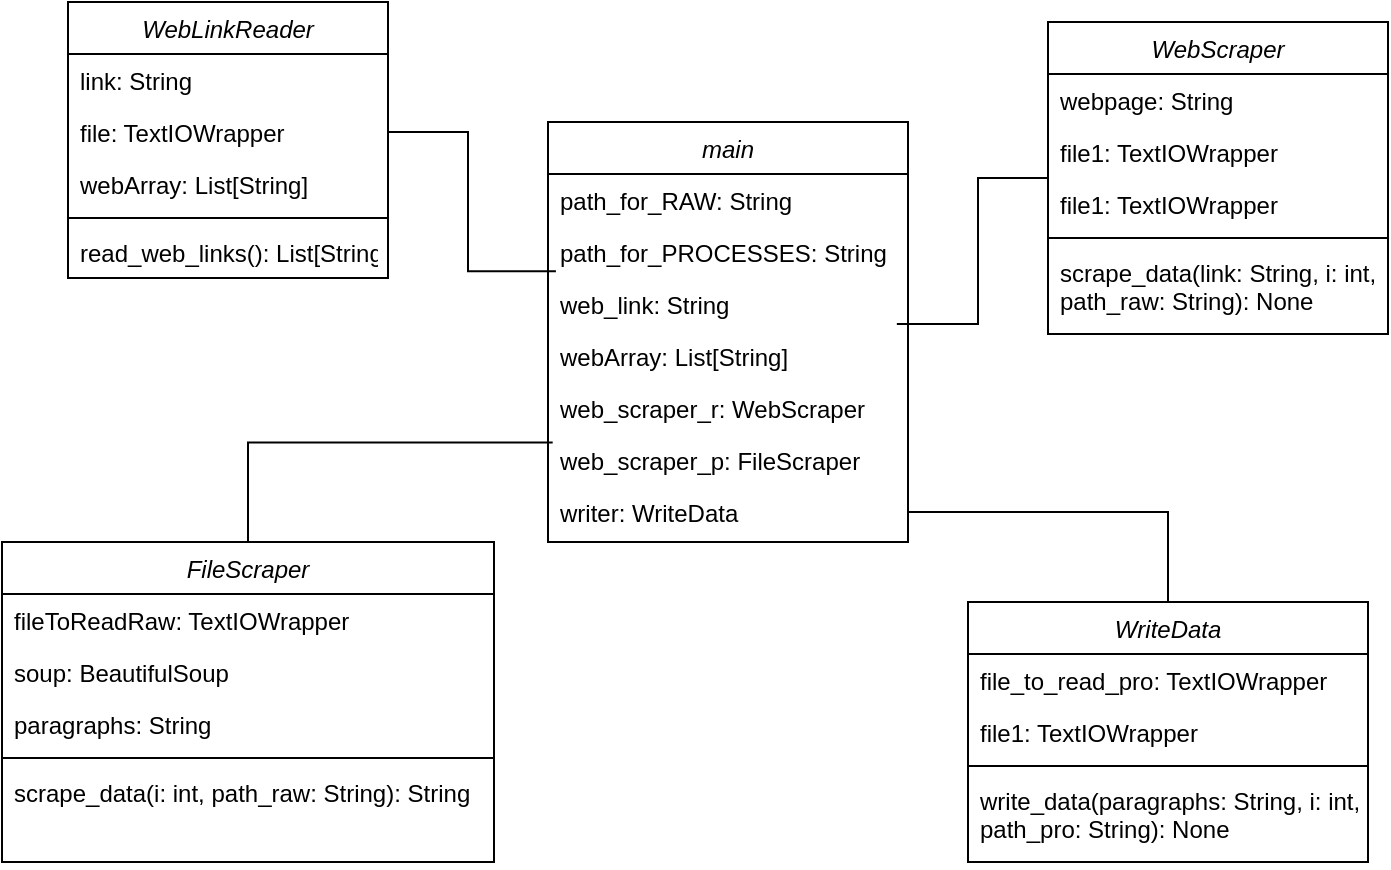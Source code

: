 <mxfile version="24.0.4" type="google">
  <diagram id="C5RBs43oDa-KdzZeNtuy" name="Page-1">
    <mxGraphModel grid="1" page="1" gridSize="10" guides="1" tooltips="1" connect="1" arrows="1" fold="1" pageScale="1" pageWidth="827" pageHeight="1169" background="#ffffff" math="0" shadow="0">
      <root>
        <mxCell id="WIyWlLk6GJQsqaUBKTNV-0" />
        <mxCell id="WIyWlLk6GJQsqaUBKTNV-1" parent="WIyWlLk6GJQsqaUBKTNV-0" />
        <mxCell id="QLm9PuiO5INwxQOY7RTl-0" value="main&#xa;" style="swimlane;fontStyle=2;align=center;verticalAlign=top;childLayout=stackLayout;horizontal=1;startSize=26;horizontalStack=0;resizeParent=1;resizeLast=0;collapsible=1;marginBottom=0;rounded=0;shadow=0;strokeWidth=1;" vertex="1" parent="WIyWlLk6GJQsqaUBKTNV-1">
          <mxGeometry x="350" y="660" width="180" height="210" as="geometry">
            <mxRectangle x="230" y="140" width="160" height="26" as="alternateBounds" />
          </mxGeometry>
        </mxCell>
        <mxCell id="QLm9PuiO5INwxQOY7RTl-1" value="path_for_RAW: String" style="text;align=left;verticalAlign=top;spacingLeft=4;spacingRight=4;overflow=hidden;rotatable=0;points=[[0,0.5],[1,0.5]];portConstraint=eastwest;" vertex="1" parent="QLm9PuiO5INwxQOY7RTl-0">
          <mxGeometry y="26" width="180" height="26" as="geometry" />
        </mxCell>
        <mxCell id="QLm9PuiO5INwxQOY7RTl-2" value="path_for_PROCESSES: String" style="text;align=left;verticalAlign=top;spacingLeft=4;spacingRight=4;overflow=hidden;rotatable=0;points=[[0,0.5],[1,0.5]];portConstraint=eastwest;rounded=0;shadow=0;html=0;" vertex="1" parent="QLm9PuiO5INwxQOY7RTl-0">
          <mxGeometry y="52" width="180" height="26" as="geometry" />
        </mxCell>
        <mxCell id="QLm9PuiO5INwxQOY7RTl-30" value="web_link: String" style="text;align=left;verticalAlign=top;spacingLeft=4;spacingRight=4;overflow=hidden;rotatable=0;points=[[0,0.5],[1,0.5]];portConstraint=eastwest;rounded=0;shadow=0;html=0;" vertex="1" parent="QLm9PuiO5INwxQOY7RTl-0">
          <mxGeometry y="78" width="180" height="26" as="geometry" />
        </mxCell>
        <mxCell id="QLm9PuiO5INwxQOY7RTl-32" value="webArray: List[String]" style="text;align=left;verticalAlign=top;spacingLeft=4;spacingRight=4;overflow=hidden;rotatable=0;points=[[0,0.5],[1,0.5]];portConstraint=eastwest;rounded=0;shadow=0;html=0;" vertex="1" parent="QLm9PuiO5INwxQOY7RTl-0">
          <mxGeometry y="104" width="180" height="26" as="geometry" />
        </mxCell>
        <mxCell id="QLm9PuiO5INwxQOY7RTl-33" value="web_scraper_r: WebScraper" style="text;align=left;verticalAlign=top;spacingLeft=4;spacingRight=4;overflow=hidden;rotatable=0;points=[[0,0.5],[1,0.5]];portConstraint=eastwest;rounded=0;shadow=0;html=0;" vertex="1" parent="QLm9PuiO5INwxQOY7RTl-0">
          <mxGeometry y="130" width="180" height="26" as="geometry" />
        </mxCell>
        <mxCell id="QLm9PuiO5INwxQOY7RTl-31" value="web_scraper_p: FileScraper" style="text;align=left;verticalAlign=top;spacingLeft=4;spacingRight=4;overflow=hidden;rotatable=0;points=[[0,0.5],[1,0.5]];portConstraint=eastwest;rounded=0;shadow=0;html=0;" vertex="1" parent="QLm9PuiO5INwxQOY7RTl-0">
          <mxGeometry y="156" width="180" height="26" as="geometry" />
        </mxCell>
        <mxCell id="QLm9PuiO5INwxQOY7RTl-3" value="writer: WriteData" style="text;align=left;verticalAlign=top;spacingLeft=4;spacingRight=4;overflow=hidden;rotatable=0;points=[[0,0.5],[1,0.5]];portConstraint=eastwest;rounded=0;shadow=0;html=0;" vertex="1" parent="QLm9PuiO5INwxQOY7RTl-0">
          <mxGeometry y="182" width="180" height="26" as="geometry" />
        </mxCell>
        <mxCell id="QLm9PuiO5INwxQOY7RTl-45" style="edgeStyle=orthogonalEdgeStyle;rounded=0;orthogonalLoop=1;jettySize=auto;html=1;entryX=1;entryY=0.5;entryDx=0;entryDy=0;endArrow=none;endFill=0;" edge="1" parent="WIyWlLk6GJQsqaUBKTNV-1" source="QLm9PuiO5INwxQOY7RTl-6" target="QLm9PuiO5INwxQOY7RTl-3">
          <mxGeometry relative="1" as="geometry" />
        </mxCell>
        <mxCell id="QLm9PuiO5INwxQOY7RTl-6" value="WriteData" style="swimlane;fontStyle=2;align=center;verticalAlign=top;childLayout=stackLayout;horizontal=1;startSize=26;horizontalStack=0;resizeParent=1;resizeLast=0;collapsible=1;marginBottom=0;rounded=0;shadow=0;strokeWidth=1;" vertex="1" parent="WIyWlLk6GJQsqaUBKTNV-1">
          <mxGeometry x="560" y="900" width="200" height="130" as="geometry">
            <mxRectangle x="230" y="140" width="160" height="26" as="alternateBounds" />
          </mxGeometry>
        </mxCell>
        <mxCell id="QLm9PuiO5INwxQOY7RTl-7" value="file_to_read_pro: TextIOWrapper" style="text;align=left;verticalAlign=top;spacingLeft=4;spacingRight=4;overflow=hidden;rotatable=0;points=[[0,0.5],[1,0.5]];portConstraint=eastwest;" vertex="1" parent="QLm9PuiO5INwxQOY7RTl-6">
          <mxGeometry y="26" width="200" height="26" as="geometry" />
        </mxCell>
        <mxCell id="QLm9PuiO5INwxQOY7RTl-9" value="file1: TextIOWrapper" style="text;align=left;verticalAlign=top;spacingLeft=4;spacingRight=4;overflow=hidden;rotatable=0;points=[[0,0.5],[1,0.5]];portConstraint=eastwest;rounded=0;shadow=0;html=0;" vertex="1" parent="QLm9PuiO5INwxQOY7RTl-6">
          <mxGeometry y="52" width="200" height="26" as="geometry" />
        </mxCell>
        <mxCell id="QLm9PuiO5INwxQOY7RTl-10" value="" style="line;html=1;strokeWidth=1;align=left;verticalAlign=middle;spacingTop=-1;spacingLeft=3;spacingRight=3;rotatable=0;labelPosition=right;points=[];portConstraint=eastwest;" vertex="1" parent="QLm9PuiO5INwxQOY7RTl-6">
          <mxGeometry y="78" width="200" height="8" as="geometry" />
        </mxCell>
        <mxCell id="QLm9PuiO5INwxQOY7RTl-11" value="write_data(paragraphs: String, i: int,&#xa;path_pro: String): None" style="text;align=left;verticalAlign=top;spacingLeft=4;spacingRight=4;overflow=hidden;rotatable=0;points=[[0,0.5],[1,0.5]];portConstraint=eastwest;" vertex="1" parent="QLm9PuiO5INwxQOY7RTl-6">
          <mxGeometry y="86" width="200" height="44" as="geometry" />
        </mxCell>
        <mxCell id="QLm9PuiO5INwxQOY7RTl-12" value="WebLinkReader&#xa;" style="swimlane;fontStyle=2;align=center;verticalAlign=top;childLayout=stackLayout;horizontal=1;startSize=26;horizontalStack=0;resizeParent=1;resizeLast=0;collapsible=1;marginBottom=0;rounded=0;shadow=0;strokeWidth=1;" vertex="1" parent="WIyWlLk6GJQsqaUBKTNV-1">
          <mxGeometry x="110" y="600" width="160" height="138" as="geometry">
            <mxRectangle x="230" y="140" width="160" height="26" as="alternateBounds" />
          </mxGeometry>
        </mxCell>
        <mxCell id="QLm9PuiO5INwxQOY7RTl-13" value="link: String" style="text;align=left;verticalAlign=top;spacingLeft=4;spacingRight=4;overflow=hidden;rotatable=0;points=[[0,0.5],[1,0.5]];portConstraint=eastwest;" vertex="1" parent="QLm9PuiO5INwxQOY7RTl-12">
          <mxGeometry y="26" width="160" height="26" as="geometry" />
        </mxCell>
        <mxCell id="QLm9PuiO5INwxQOY7RTl-14" value="file: TextIOWrapper" style="text;align=left;verticalAlign=top;spacingLeft=4;spacingRight=4;overflow=hidden;rotatable=0;points=[[0,0.5],[1,0.5]];portConstraint=eastwest;rounded=0;shadow=0;html=0;" vertex="1" parent="QLm9PuiO5INwxQOY7RTl-12">
          <mxGeometry y="52" width="160" height="26" as="geometry" />
        </mxCell>
        <mxCell id="QLm9PuiO5INwxQOY7RTl-15" value="webArray: List[String]" style="text;align=left;verticalAlign=top;spacingLeft=4;spacingRight=4;overflow=hidden;rotatable=0;points=[[0,0.5],[1,0.5]];portConstraint=eastwest;rounded=0;shadow=0;html=0;" vertex="1" parent="QLm9PuiO5INwxQOY7RTl-12">
          <mxGeometry y="78" width="160" height="26" as="geometry" />
        </mxCell>
        <mxCell id="QLm9PuiO5INwxQOY7RTl-16" value="" style="line;html=1;strokeWidth=1;align=left;verticalAlign=middle;spacingTop=-1;spacingLeft=3;spacingRight=3;rotatable=0;labelPosition=right;points=[];portConstraint=eastwest;" vertex="1" parent="QLm9PuiO5INwxQOY7RTl-12">
          <mxGeometry y="104" width="160" height="8" as="geometry" />
        </mxCell>
        <mxCell id="QLm9PuiO5INwxQOY7RTl-17" value="read_web_links(): List[String]" style="text;align=left;verticalAlign=top;spacingLeft=4;spacingRight=4;overflow=hidden;rotatable=0;points=[[0,0.5],[1,0.5]];portConstraint=eastwest;" vertex="1" parent="QLm9PuiO5INwxQOY7RTl-12">
          <mxGeometry y="112" width="160" height="26" as="geometry" />
        </mxCell>
        <mxCell id="QLm9PuiO5INwxQOY7RTl-18" value="FileScraper" style="swimlane;fontStyle=2;align=center;verticalAlign=top;childLayout=stackLayout;horizontal=1;startSize=26;horizontalStack=0;resizeParent=1;resizeLast=0;collapsible=1;marginBottom=0;rounded=0;shadow=0;strokeWidth=1;" vertex="1" parent="WIyWlLk6GJQsqaUBKTNV-1">
          <mxGeometry x="77" y="870" width="246" height="160" as="geometry">
            <mxRectangle x="230" y="140" width="160" height="26" as="alternateBounds" />
          </mxGeometry>
        </mxCell>
        <mxCell id="QLm9PuiO5INwxQOY7RTl-19" value="fileToReadRaw: TextIOWrapper" style="text;align=left;verticalAlign=top;spacingLeft=4;spacingRight=4;overflow=hidden;rotatable=0;points=[[0,0.5],[1,0.5]];portConstraint=eastwest;" vertex="1" parent="QLm9PuiO5INwxQOY7RTl-18">
          <mxGeometry y="26" width="246" height="26" as="geometry" />
        </mxCell>
        <mxCell id="QLm9PuiO5INwxQOY7RTl-20" value="soup: BeautifulSoup" style="text;align=left;verticalAlign=top;spacingLeft=4;spacingRight=4;overflow=hidden;rotatable=0;points=[[0,0.5],[1,0.5]];portConstraint=eastwest;rounded=0;shadow=0;html=0;" vertex="1" parent="QLm9PuiO5INwxQOY7RTl-18">
          <mxGeometry y="52" width="246" height="26" as="geometry" />
        </mxCell>
        <mxCell id="QLm9PuiO5INwxQOY7RTl-21" value="paragraphs: String" style="text;align=left;verticalAlign=top;spacingLeft=4;spacingRight=4;overflow=hidden;rotatable=0;points=[[0,0.5],[1,0.5]];portConstraint=eastwest;rounded=0;shadow=0;html=0;" vertex="1" parent="QLm9PuiO5INwxQOY7RTl-18">
          <mxGeometry y="78" width="246" height="26" as="geometry" />
        </mxCell>
        <mxCell id="QLm9PuiO5INwxQOY7RTl-22" value="" style="line;html=1;strokeWidth=1;align=left;verticalAlign=middle;spacingTop=-1;spacingLeft=3;spacingRight=3;rotatable=0;labelPosition=right;points=[];portConstraint=eastwest;" vertex="1" parent="QLm9PuiO5INwxQOY7RTl-18">
          <mxGeometry y="104" width="246" height="8" as="geometry" />
        </mxCell>
        <mxCell id="QLm9PuiO5INwxQOY7RTl-23" value="scrape_data(i: int, path_raw: String): String" style="text;align=left;verticalAlign=top;spacingLeft=4;spacingRight=4;overflow=hidden;rotatable=0;points=[[0,0.5],[1,0.5]];portConstraint=eastwest;" vertex="1" parent="QLm9PuiO5INwxQOY7RTl-18">
          <mxGeometry y="112" width="246" height="48" as="geometry" />
        </mxCell>
        <mxCell id="QLm9PuiO5INwxQOY7RTl-24" value="WebScraper&#xa;" style="swimlane;fontStyle=2;align=center;verticalAlign=top;childLayout=stackLayout;horizontal=1;startSize=26;horizontalStack=0;resizeParent=1;resizeLast=0;collapsible=1;marginBottom=0;rounded=0;shadow=0;strokeWidth=1;" vertex="1" parent="WIyWlLk6GJQsqaUBKTNV-1">
          <mxGeometry x="600" y="610" width="170" height="156" as="geometry">
            <mxRectangle x="230" y="140" width="160" height="26" as="alternateBounds" />
          </mxGeometry>
        </mxCell>
        <mxCell id="QLm9PuiO5INwxQOY7RTl-25" value="webpage: String" style="text;align=left;verticalAlign=top;spacingLeft=4;spacingRight=4;overflow=hidden;rotatable=0;points=[[0,0.5],[1,0.5]];portConstraint=eastwest;" vertex="1" parent="QLm9PuiO5INwxQOY7RTl-24">
          <mxGeometry y="26" width="170" height="26" as="geometry" />
        </mxCell>
        <mxCell id="QLm9PuiO5INwxQOY7RTl-36" value="file1: TextIOWrapper" style="text;align=left;verticalAlign=top;spacingLeft=4;spacingRight=4;overflow=hidden;rotatable=0;points=[[0,0.5],[1,0.5]];portConstraint=eastwest;rounded=0;shadow=0;html=0;" vertex="1" parent="QLm9PuiO5INwxQOY7RTl-24">
          <mxGeometry y="52" width="170" height="26" as="geometry" />
        </mxCell>
        <mxCell id="QLm9PuiO5INwxQOY7RTl-27" value="file1: TextIOWrapper" style="text;align=left;verticalAlign=top;spacingLeft=4;spacingRight=4;overflow=hidden;rotatable=0;points=[[0,0.5],[1,0.5]];portConstraint=eastwest;rounded=0;shadow=0;html=0;" vertex="1" parent="QLm9PuiO5INwxQOY7RTl-24">
          <mxGeometry y="78" width="170" height="26" as="geometry" />
        </mxCell>
        <mxCell id="QLm9PuiO5INwxQOY7RTl-28" value="" style="line;html=1;strokeWidth=1;align=left;verticalAlign=middle;spacingTop=-1;spacingLeft=3;spacingRight=3;rotatable=0;labelPosition=right;points=[];portConstraint=eastwest;" vertex="1" parent="QLm9PuiO5INwxQOY7RTl-24">
          <mxGeometry y="104" width="170" height="8" as="geometry" />
        </mxCell>
        <mxCell id="QLm9PuiO5INwxQOY7RTl-29" value="scrape_data(link: String, i: int, &#xa;path_raw: String): None" style="text;align=left;verticalAlign=top;spacingLeft=4;spacingRight=4;overflow=hidden;rotatable=0;points=[[0,0.5],[1,0.5]];portConstraint=eastwest;" vertex="1" parent="QLm9PuiO5INwxQOY7RTl-24">
          <mxGeometry y="112" width="170" height="44" as="geometry" />
        </mxCell>
        <mxCell id="QLm9PuiO5INwxQOY7RTl-43" style="edgeStyle=orthogonalEdgeStyle;rounded=0;orthogonalLoop=1;jettySize=auto;html=1;entryX=0.022;entryY=-0.131;entryDx=0;entryDy=0;entryPerimeter=0;endArrow=none;endFill=0;" edge="1" parent="WIyWlLk6GJQsqaUBKTNV-1" source="QLm9PuiO5INwxQOY7RTl-14" target="QLm9PuiO5INwxQOY7RTl-30">
          <mxGeometry relative="1" as="geometry" />
        </mxCell>
        <mxCell id="QLm9PuiO5INwxQOY7RTl-44" style="edgeStyle=orthogonalEdgeStyle;rounded=0;orthogonalLoop=1;jettySize=auto;html=1;entryX=0.013;entryY=0.162;entryDx=0;entryDy=0;entryPerimeter=0;endArrow=none;endFill=0;" edge="1" parent="WIyWlLk6GJQsqaUBKTNV-1" source="QLm9PuiO5INwxQOY7RTl-18" target="QLm9PuiO5INwxQOY7RTl-31">
          <mxGeometry relative="1" as="geometry" />
        </mxCell>
        <mxCell id="QLm9PuiO5INwxQOY7RTl-46" style="edgeStyle=orthogonalEdgeStyle;rounded=0;orthogonalLoop=1;jettySize=auto;html=1;entryX=0.969;entryY=-0.115;entryDx=0;entryDy=0;entryPerimeter=0;endArrow=none;endFill=0;" edge="1" parent="WIyWlLk6GJQsqaUBKTNV-1" source="QLm9PuiO5INwxQOY7RTl-24" target="QLm9PuiO5INwxQOY7RTl-32">
          <mxGeometry relative="1" as="geometry" />
        </mxCell>
      </root>
    </mxGraphModel>
  </diagram>
</mxfile>
